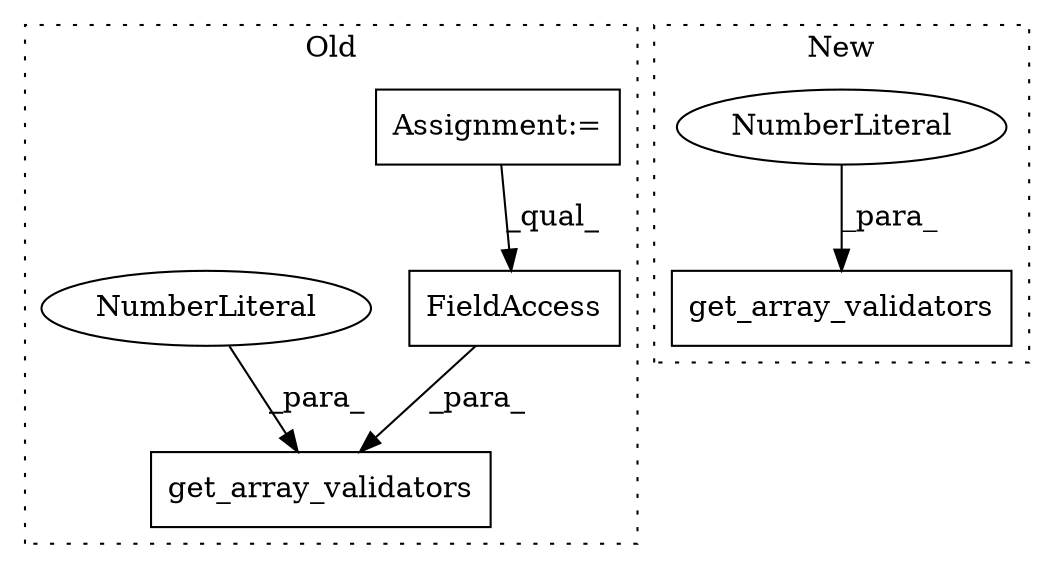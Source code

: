 digraph G {
subgraph cluster0 {
1 [label="get_array_validators" a="32" s="8540,8571" l="21,1" shape="box"];
4 [label="FieldAccess" a="22" s="8563" l="8" shape="box"];
5 [label="Assignment:=" a="7" s="8455" l="2" shape="box"];
6 [label="NumberLiteral" a="34" s="8561" l="1" shape="ellipse"];
label = "Old";
style="dotted";
}
subgraph cluster1 {
2 [label="get_array_validators" a="32" s="7703,7725" l="21,1" shape="box"];
3 [label="NumberLiteral" a="34" s="7724" l="1" shape="ellipse"];
label = "New";
style="dotted";
}
3 -> 2 [label="_para_"];
4 -> 1 [label="_para_"];
5 -> 4 [label="_qual_"];
6 -> 1 [label="_para_"];
}
